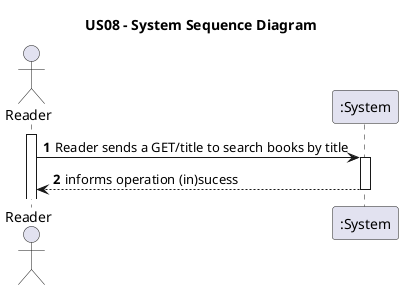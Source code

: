 @startuml
'https://plantuml.com/sequence-diagram

title US08 - System Sequence Diagram

autoactivate on
autonumber


actor "Reader" as User
participant ":System" as System

activate User



User -> System: Reader sends a GET/title to search books by title
System --> User: informs operation (in)sucess

@enduml
